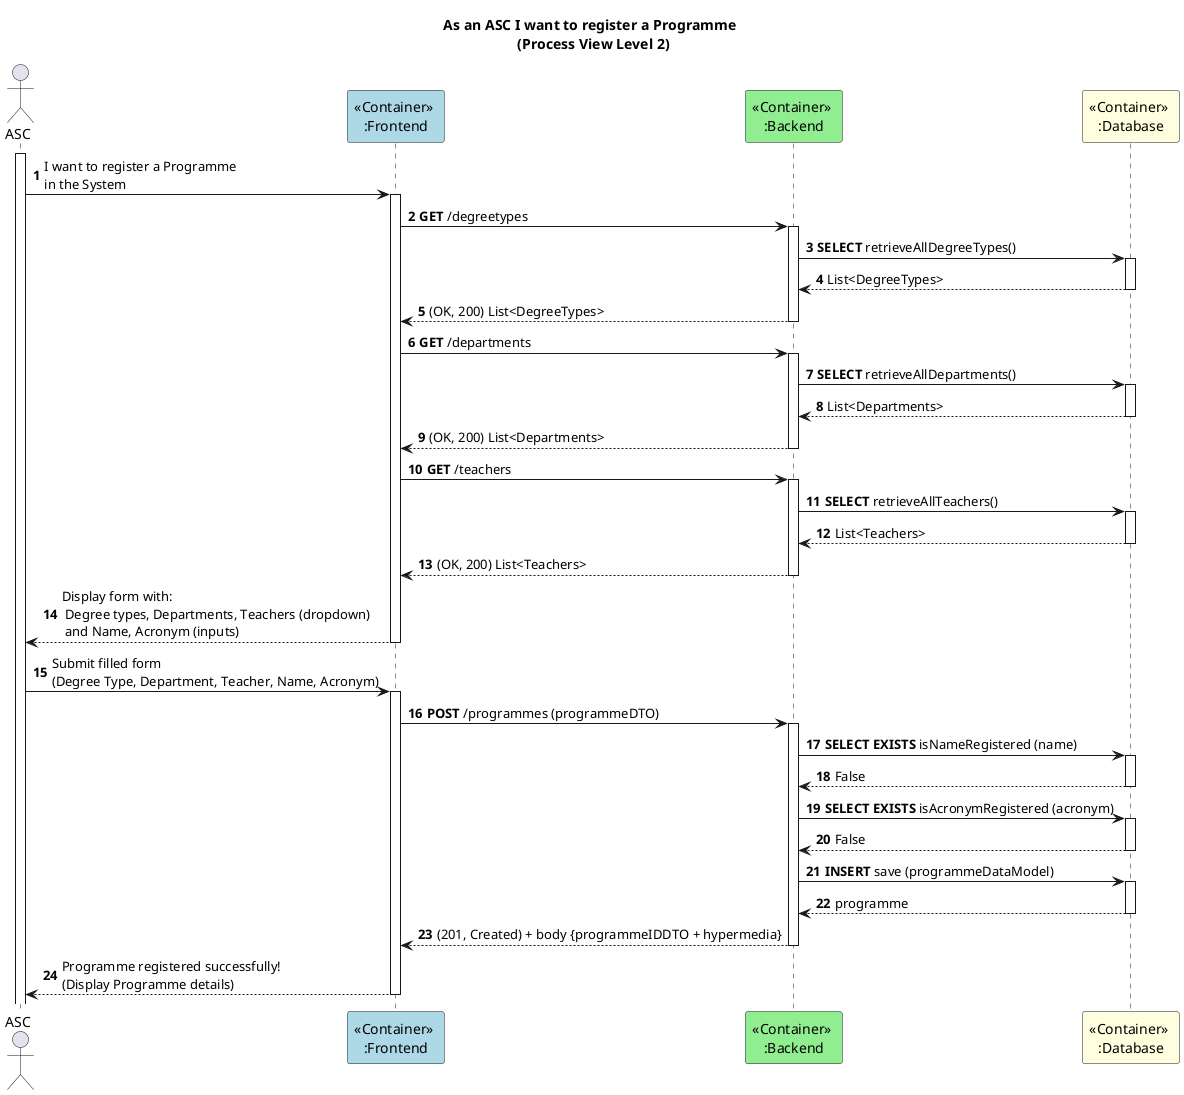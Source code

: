 @startuml

autonumber

title As an ASC I want to register a Programme \n (Process View Level 2)

actor ASC as Admin
participant "<<Container>> \n:Frontend" as FE #lightblue
participant "<<Container>> \n:Backend" as BE #lightgreen
participant "<<Container>> \n:Database" as BD #lightyellow

activate Admin
Admin -> FE ++: I want to register a Programme \nin the System
FE -> BE ++: **GET** /degreetypes
BE -> BD ++: **SELECT** retrieveAllDegreeTypes()
BD --> BE --: List<DegreeTypes>
BE --> FE --: (OK, 200) List<DegreeTypes>

FE -> BE ++: **GET** /departments
BE -> BD ++: **SELECT** retrieveAllDepartments()
BD --> BE --: List<Departments>
BE --> FE --: (OK, 200) List<Departments>


FE -> BE ++: **GET** /teachers
BE -> BD ++: **SELECT** retrieveAllTeachers()
BD --> BE --: List<Teachers>
BE --> FE --: (OK, 200) List<Teachers>
FE --> Admin --: Display form with: \n Degree types, Departments, Teachers (dropdown) \n and Name, Acronym (inputs)

Admin -> FE ++: Submit filled form \n(Degree Type, Department, Teacher, Name, Acronym)
FE -> BE ++: **POST** /programmes (programmeDTO)
BE -> BD ++: **SELECT EXISTS** isNameRegistered (name)
BD --> BE --: False
BE -> BD ++: **SELECT EXISTS** isAcronymRegistered (acronym)
BD --> BE --: False
BE -> BD ++: **INSERT** save (programmeDataModel)
BD --> BE --: programme
BE --> FE --: (201, Created) + body {programmeIDDTO + hypermedia}
FE --> Admin --: Programme registered successfully! \n(Display Programme details)

@enduml